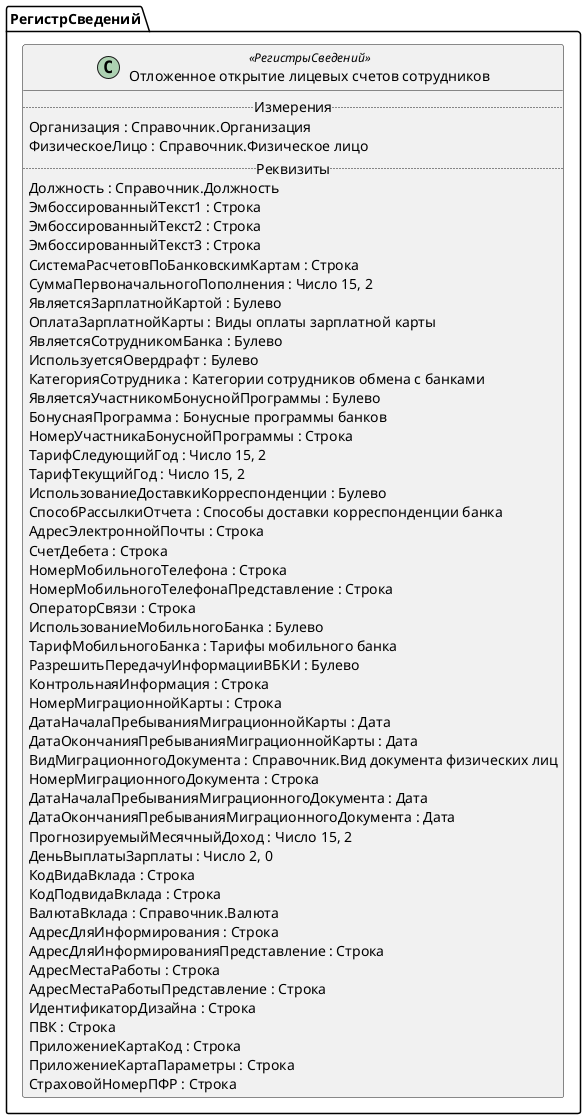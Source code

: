 ﻿@startuml ОтложенноеОткрытиеЛицевыхСчетовСотрудников
'!include templates.wsd
'..\include templates.wsd
class РегистрСведений.ОтложенноеОткрытиеЛицевыхСчетовСотрудников as "Отложенное открытие лицевых счетов сотрудников" <<РегистрыСведений>>
{
..Измерения..
Организация : Справочник.Организация
ФизическоеЛицо : Справочник.Физическое лицо
..Реквизиты..
Должность : Справочник.Должность
ЭмбоссированныйТекст1 : Строка
ЭмбоссированныйТекст2 : Строка
ЭмбоссированныйТекст3 : Строка
СистемаРасчетовПоБанковскимКартам : Строка
СуммаПервоначальногоПополнения : Число 15, 2
ЯвляетсяЗарплатнойКартой : Булево
ОплатаЗарплатнойКарты : Виды оплаты зарплатной карты
ЯвляетсяСотрудникомБанка : Булево
ИспользуетсяОвердрафт : Булево
КатегорияСотрудника : Категории сотрудников обмена с банками
ЯвляетсяУчастникомБонуснойПрограммы : Булево
БонуснаяПрограмма : Бонусные программы банков
НомерУчастникаБонуснойПрограммы : Строка
ТарифСледующийГод : Число 15, 2
ТарифТекущийГод : Число 15, 2
ИспользованиеДоставкиКорреспонденции : Булево
СпособРассылкиОтчета : Способы доставки корреспонденции банка
АдресЭлектроннойПочты : Строка
СчетДебета : Строка
НомерМобильногоТелефона : Строка
НомерМобильногоТелефонаПредставление : Строка
ОператорСвязи : Строка
ИспользованиеМобильногоБанка : Булево
ТарифМобильногоБанка : Тарифы мобильного банка
РазрешитьПередачуИнформацииВБКИ : Булево
КонтрольнаяИнформация : Строка
НомерМиграционнойКарты : Строка
ДатаНачалаПребыванияМиграционнойКарты : Дата
ДатаОкончанияПребыванияМиграционнойКарты : Дата
ВидМиграционногоДокумента : Справочник.Вид документа физических лиц
НомерМиграционногоДокумента : Строка
ДатаНачалаПребыванияМиграционногоДокумента : Дата
ДатаОкончанияПребыванияМиграционногоДокумента : Дата
ПрогнозируемыйМесячныйДоход : Число 15, 2
ДеньВыплатыЗарплаты : Число 2, 0
КодВидаВклада : Строка
КодПодвидаВклада : Строка
ВалютаВклада : Справочник.Валюта
АдресДляИнформирования : Строка
АдресДляИнформированияПредставление : Строка
АдресМестаРаботы : Строка
АдресМестаРаботыПредставление : Строка
ИдентификаторДизайна : Строка
ПВК : Строка
ПриложениеКартаКод : Строка
ПриложениеКартаПараметры : Строка
СтраховойНомерПФР : Строка
}
@enduml
